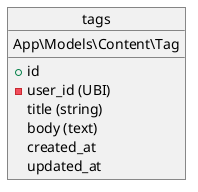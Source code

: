 @startuml
object tags {
    App\Models\Content\Tag
    __
    + id
    - user_id (UBI)

    title (string)
    body (text)

    created_at
    updated_at
}
@enduml
